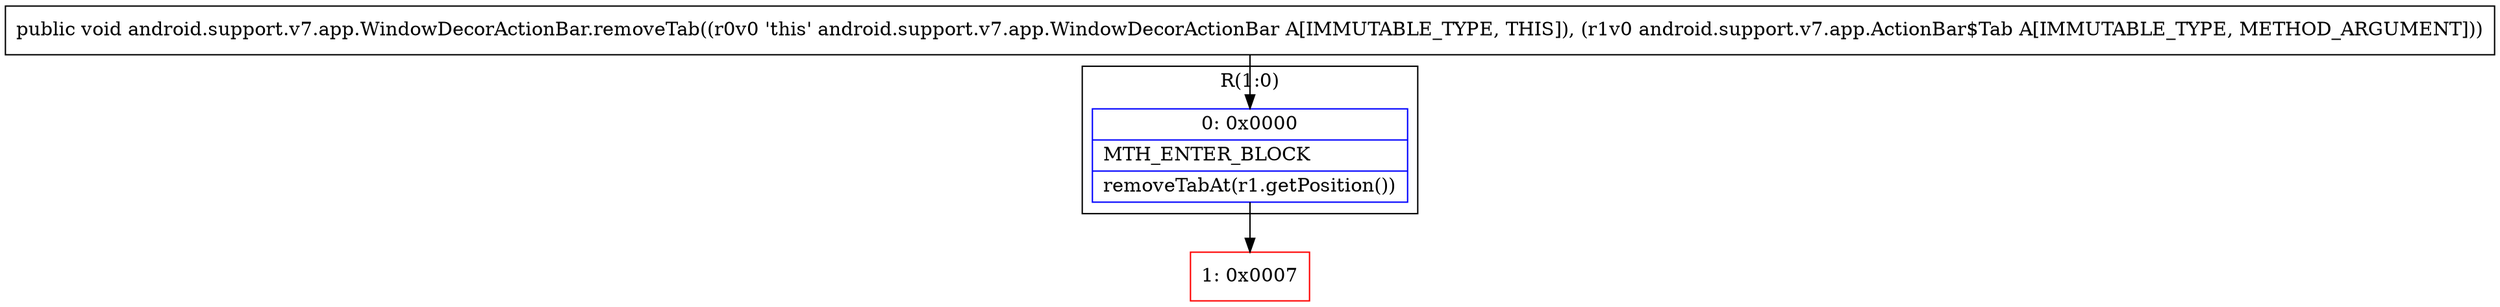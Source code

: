 digraph "CFG forandroid.support.v7.app.WindowDecorActionBar.removeTab(Landroid\/support\/v7\/app\/ActionBar$Tab;)V" {
subgraph cluster_Region_2133475340 {
label = "R(1:0)";
node [shape=record,color=blue];
Node_0 [shape=record,label="{0\:\ 0x0000|MTH_ENTER_BLOCK\l|removeTabAt(r1.getPosition())\l}"];
}
Node_1 [shape=record,color=red,label="{1\:\ 0x0007}"];
MethodNode[shape=record,label="{public void android.support.v7.app.WindowDecorActionBar.removeTab((r0v0 'this' android.support.v7.app.WindowDecorActionBar A[IMMUTABLE_TYPE, THIS]), (r1v0 android.support.v7.app.ActionBar$Tab A[IMMUTABLE_TYPE, METHOD_ARGUMENT])) }"];
MethodNode -> Node_0;
Node_0 -> Node_1;
}

